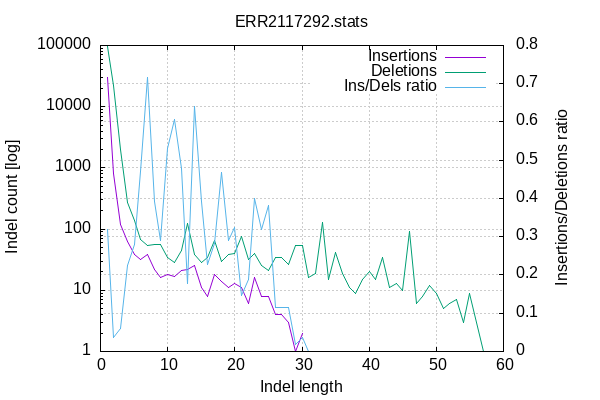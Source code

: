 
        set terminal png size 600,400 truecolor
        set output "ERR2117292-indel-dist.png"
        set grid xtics ytics y2tics back lc rgb "#cccccc"
        set style line 1 linetype 1  linecolor rgb "red"
        set style line 2 linetype 2  linecolor rgb "black"
        set style line 3 linetype 3  linecolor rgb "green"
        set style increment user
        set ylabel "Indel count [log]"
        set xlabel "Indel length"
        set y2label "Insertions/Deletions ratio"
        set log y
        set y2tics nomirror
        set ytics nomirror
        set title "ERR2117292.stats" noenhanced
        plot '-' w l ti 'Insertions', '-' w l ti 'Deletions', '-' axes x1y2 w l ti "Ins/Dels ratio"
    1	30437
2	813
3	117
4	62
5	39
6	32
7	38
8	22
9	16
10	18
11	17
12	21
13	22
14	25
15	11
16	8
17	18
18	14
19	11
20	13
21	11
22	6
23	16
24	8
25	8
26	4
27	4
28	3
29	1
30	2
31	0
32	0
33	0
34	0
35	0
36	0
37	0
38	0
39	0
40	0
41	0
42	0
43	0
44	0
45	0
46	0
47	0
48	0
49	0
50	0
51	0
52	0
53	0
54	0
55	0
56	0
57	0
58	0
end
1	95570
2	22459
3	1977
4	277
5	139
6	68
7	53
8	56
9	55
10	34
11	28
12	44
13	124
14	39
15	28
16	35
17	64
18	30
19	38
20	40
21	75
22	32
23	40
24	25
25	21
26	35
27	35
28	26
29	53
30	53
31	16
32	19
33	127
34	15
35	41
36	19
37	11
38	9
39	15
40	20
41	15
42	34
43	11
44	13
45	10
46	92
47	6
48	8
49	12
50	9
51	5
52	6
53	7
54	3
55	9
56	3
57	1
58	1
end
1	0.318479
2	0.036199
3	0.059181
4	0.223827
5	0.280576
6	0.470588
7	0.716981
8	0.392857
9	0.290909
10	0.529412
11	0.607143
12	0.477273
13	0.177419
14	0.641026
15	0.392857
16	0.228571
17	0.281250
18	0.466667
19	0.289474
20	0.325000
21	0.146667
22	0.187500
23	0.400000
24	0.320000
25	0.380952
26	0.114286
27	0.114286
28	0.115385
29	0.018868
30	0.037736
31	0.000000
32	0.000000
33	0.000000
34	0.000000
35	0.000000
36	0.000000
37	0.000000
38	0.000000
39	0.000000
40	0.000000
41	0.000000
42	0.000000
43	0.000000
44	0.000000
45	0.000000
46	0.000000
47	0.000000
48	0.000000
49	0.000000
50	0.000000
51	0.000000
52	0.000000
53	0.000000
54	0.000000
55	0.000000
56	0.000000
57	0.000000
58	0.000000
end
